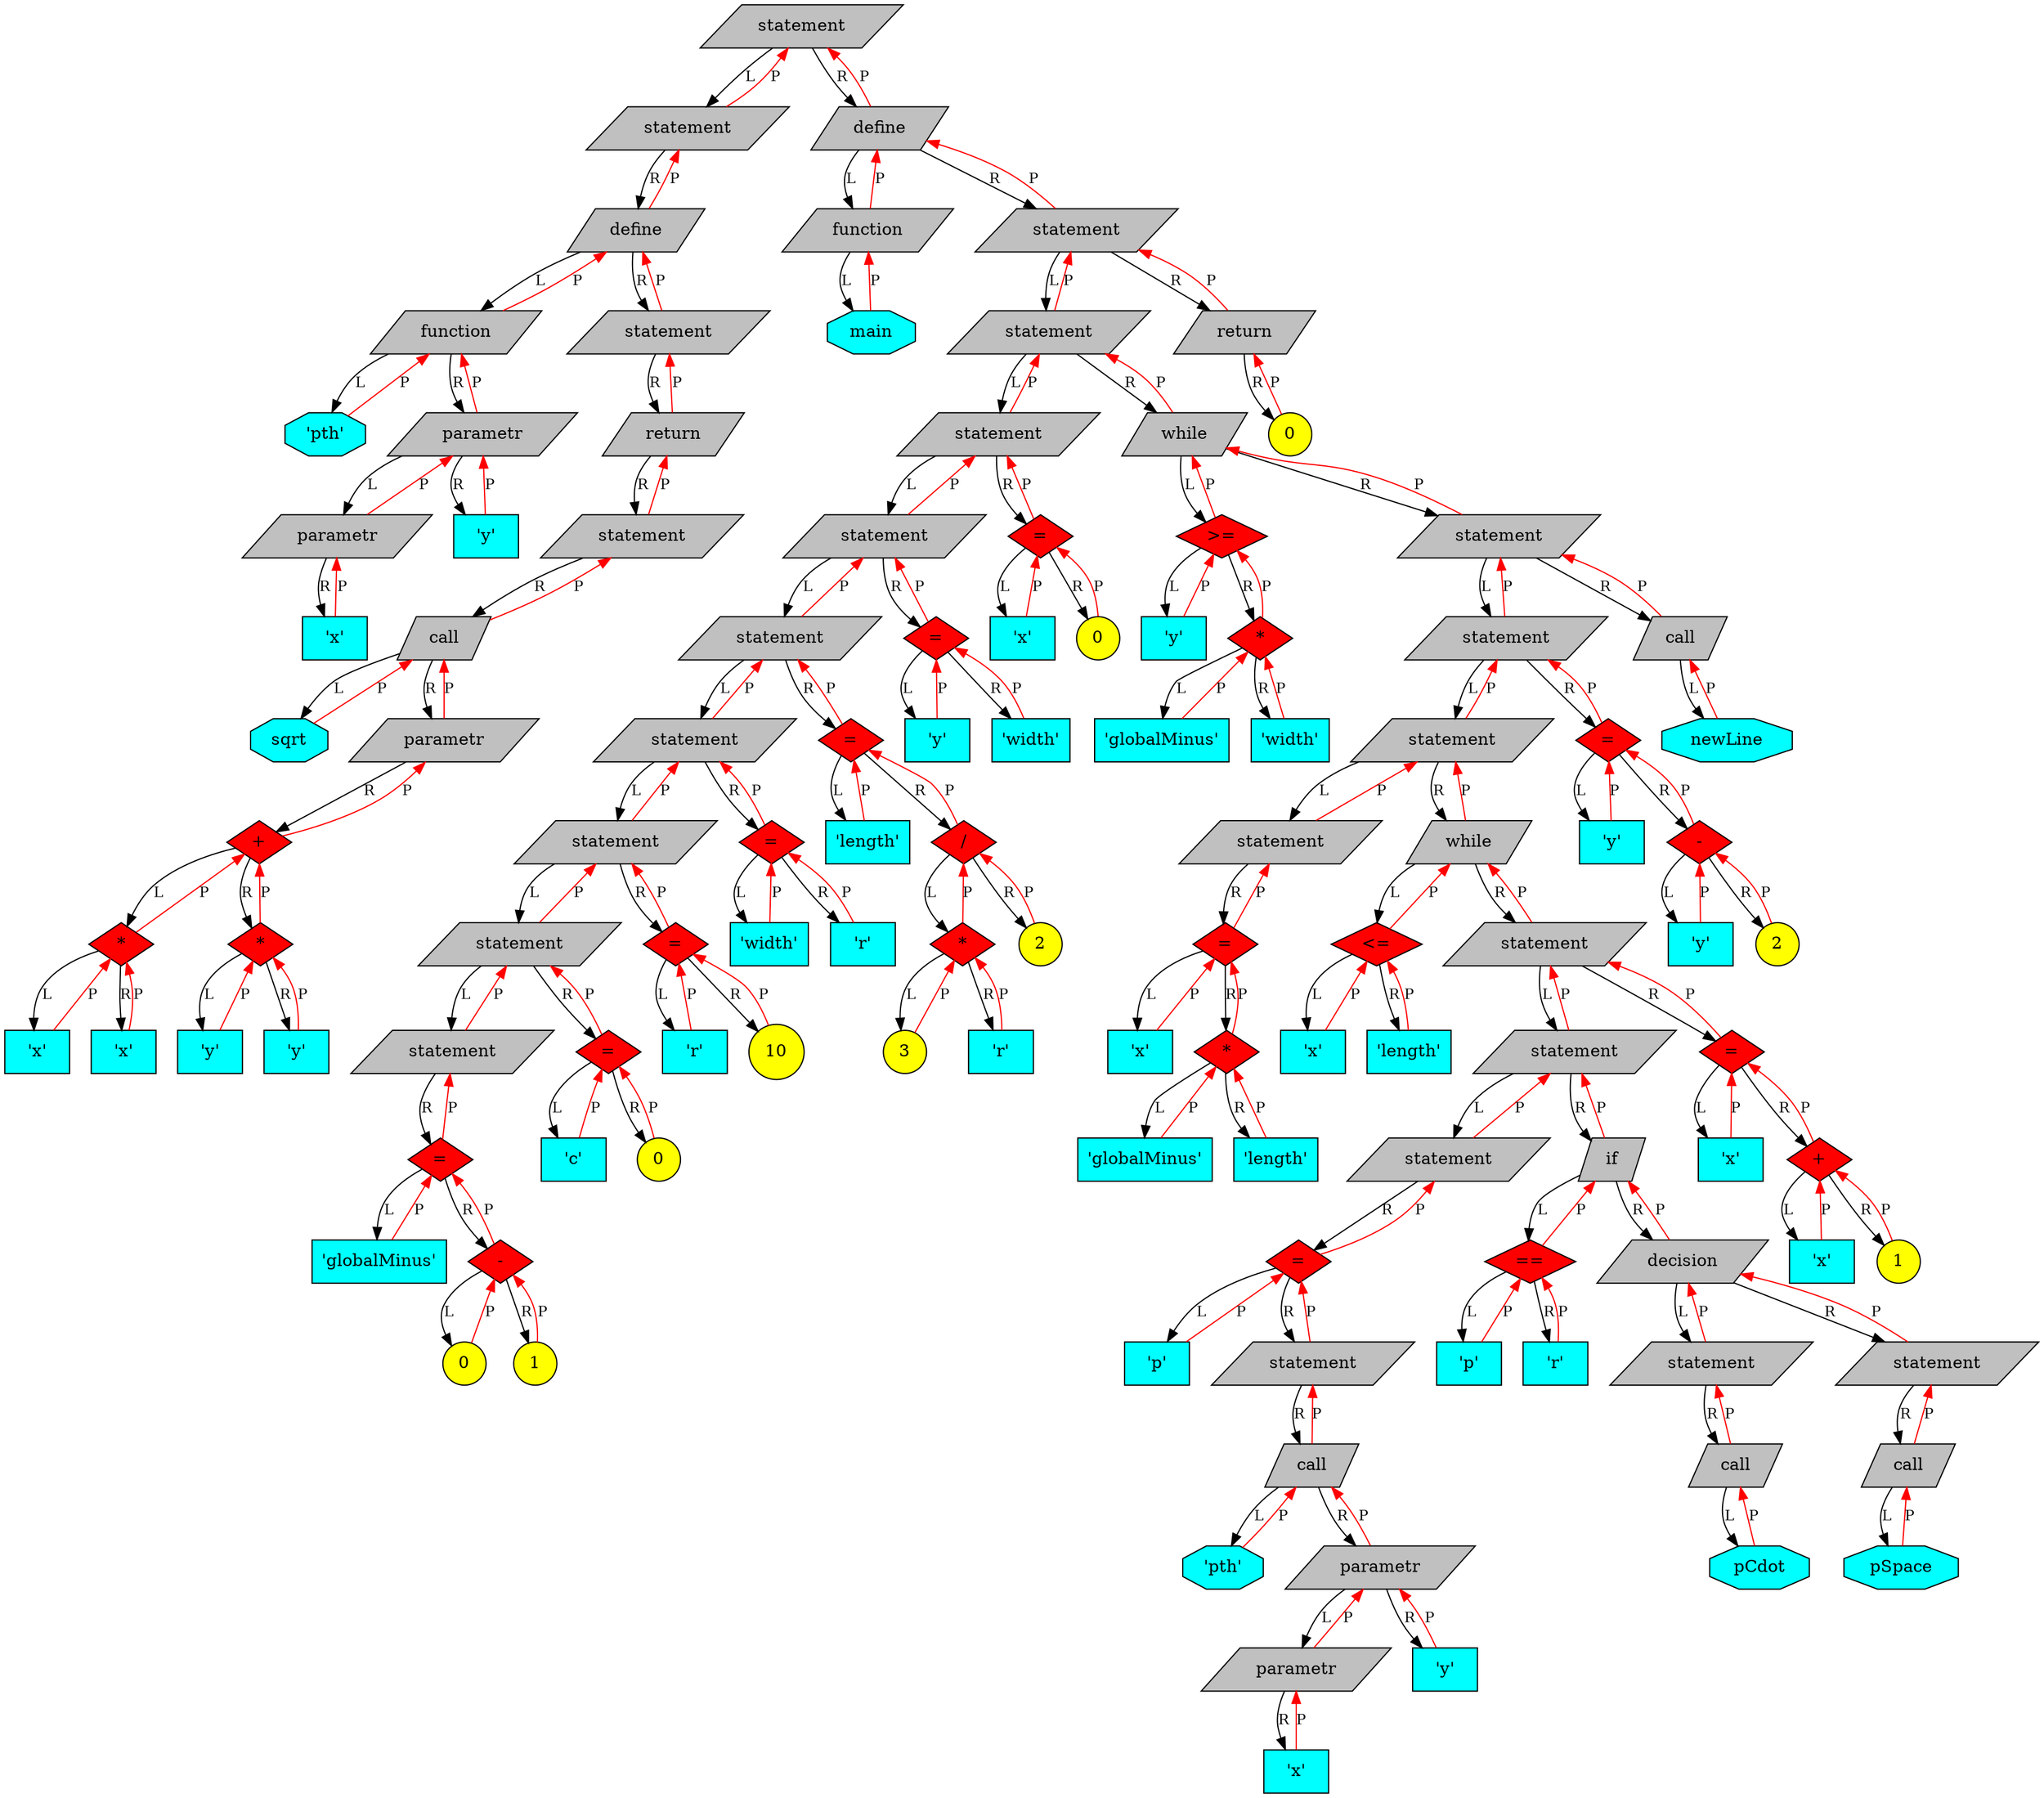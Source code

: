 digraph Tree{

	rankdir=UD;

	node[fontsize=14];

	94722896757504[shape=record, shape=parallelogram, style="filled", fillcolor=grey, label="statement"];
	94722896683264[shape=record, shape=parallelogram, style="filled", fillcolor=grey, label="statement"];
	94722896683328[shape=record, shape=parallelogram, style="filled", fillcolor=grey, label="define"];
	94722896683808[shape=record, shape=parallelogram, style="filled", fillcolor=grey, label="function"];
	94722896684288[shape=record, shape=octagon, style="filled", fillcolor=cyan, label="'pth'"];
	94722896684480[shape=record, shape=parallelogram, style="filled", fillcolor=grey, label="parametr"];
	94722896684352[shape=record, shape=parallelogram, style="filled", fillcolor=grey, label="parametr"];
	94722896684416[shape=record, shape=rectangle, style="filled", fillcolor=cyan, label="'x'"];
	94722896684544[shape=record, shape=rectangle, style="filled", fillcolor=cyan, label="'y'"];
	94722896684608[shape=record, shape=parallelogram, style="filled", fillcolor=grey, label="statement"];
	94722896750912[shape=record, shape=parallelogram, style="filled", fillcolor=grey, label="return"];
	94722896751392[shape=record, shape=parallelogram, style="filled", fillcolor=grey, label="statement"];
	94722896751456[shape=record, shape=parallelogram, style="filled", fillcolor=grey, label="call"];
	94722896751936[shape=record, shape=octagon, style="filled", fillcolor=cyan, label="sqrt"];
	94722896752416[shape=record, shape=parallelogram, style="filled", fillcolor=grey, label="parametr"];
	94722896755360[shape=record, shape=diamond, style="filled", fillcolor=red, label="+"];
	94722896753440[shape=record, shape=diamond, style="filled", fillcolor=red, label="*"];
	94722896752480[shape=record, shape=rectangle, style="filled", fillcolor=cyan, label="'x'"];
	94722896752960[shape=record, shape=rectangle, style="filled", fillcolor=cyan, label="'x'"];
	94722896754880[shape=record, shape=diamond, style="filled", fillcolor=red, label="*"];
	94722896753920[shape=record, shape=rectangle, style="filled", fillcolor=cyan, label="'y'"];
	94722896754400[shape=record, shape=rectangle, style="filled", fillcolor=cyan, label="'y'"];
	94722896757568[shape=record, shape=parallelogram, style="filled", fillcolor=grey, label="define"];
	94722896758048[shape=record, shape=parallelogram, style="filled", fillcolor=grey, label="function"];
	94722896758528[shape=record, shape=octagon, style="filled", fillcolor=cyan, label="main"];
	94722896797984[shape=record, shape=parallelogram, style="filled", fillcolor=grey, label="statement"];
	94722896772416[shape=record, shape=parallelogram, style="filled", fillcolor=grey, label="statement"];
	94722896770912[shape=record, shape=parallelogram, style="filled", fillcolor=grey, label="statement"];
	94722896768992[shape=record, shape=parallelogram, style="filled", fillcolor=grey, label="statement"];
	94722896765984[shape=record, shape=parallelogram, style="filled", fillcolor=grey, label="statement"];
	94722896764064[shape=record, shape=parallelogram, style="filled", fillcolor=grey, label="statement"];
	94722896762560[shape=record, shape=parallelogram, style="filled", fillcolor=grey, label="statement"];
	94722896761056[shape=record, shape=parallelogram, style="filled", fillcolor=grey, label="statement"];
	94722896759008[shape=record, shape=parallelogram, style="filled", fillcolor=grey, label="statement"];
	94722896759072[shape=record, shape=diamond, style="filled", fillcolor=red, label="="];
	94722896759552[shape=record, shape=rectangle, style="filled", fillcolor=cyan, label="'globalMinus'"];
	94722896760160[shape=record, shape=diamond, style="filled", fillcolor=red, label="-"];
	94722896760032[shape=record, shape=circle, style="filled", fillcolor=yellow, label="0"];
	94722896760096[shape=record, shape=circle, style="filled", fillcolor=yellow, label="1"];
	94722896761120[shape=record, shape=diamond, style="filled", fillcolor=red, label="="];
	94722896761600[shape=record, shape=rectangle, style="filled", fillcolor=cyan, label="'c'"];
	94722896762080[shape=record, shape=circle, style="filled", fillcolor=yellow, label="0"];
	94722896762624[shape=record, shape=diamond, style="filled", fillcolor=red, label="="];
	94722896763104[shape=record, shape=rectangle, style="filled", fillcolor=cyan, label="'r'"];
	94722896763584[shape=record, shape=circle, style="filled", fillcolor=yellow, label="10"];
	94722896764128[shape=record, shape=diamond, style="filled", fillcolor=red, label="="];
	94722896764608[shape=record, shape=rectangle, style="filled", fillcolor=cyan, label="'width'"];
	94722896765088[shape=record, shape=rectangle, style="filled", fillcolor=cyan, label="'r'"];
	94722896766048[shape=record, shape=diamond, style="filled", fillcolor=red, label="="];
	94722896766528[shape=record, shape=rectangle, style="filled", fillcolor=cyan, label="'length'"];
	94722896768096[shape=record, shape=diamond, style="filled", fillcolor=red, label="/"];
	94722896767552[shape=record, shape=diamond, style="filled", fillcolor=red, label="*"];
	94722896767008[shape=record, shape=circle, style="filled", fillcolor=yellow, label="3"];
	94722896767072[shape=record, shape=rectangle, style="filled", fillcolor=cyan, label="'r'"];
	94722896768032[shape=record, shape=circle, style="filled", fillcolor=yellow, label="2"];
	94722896769056[shape=record, shape=diamond, style="filled", fillcolor=red, label="="];
	94722896769536[shape=record, shape=rectangle, style="filled", fillcolor=cyan, label="'y'"];
	94722896770016[shape=record, shape=rectangle, style="filled", fillcolor=cyan, label="'width'"];
	94722896770976[shape=record, shape=diamond, style="filled", fillcolor=red, label="="];
	94722896771456[shape=record, shape=rectangle, style="filled", fillcolor=cyan, label="'x'"];
	94722896771936[shape=record, shape=circle, style="filled", fillcolor=yellow, label="0"];
	94722896772480[shape=record, shape=parallelogram, style="filled", fillcolor=grey, label="while"];
	94722896774880[shape=record, shape=diamond, style="filled", fillcolor=red, label=">="];
	94722896772960[shape=record, shape=rectangle, style="filled", fillcolor=cyan, label="'y'"];
	94722896774400[shape=record, shape=diamond, style="filled", fillcolor=red, label="*"];
	94722896773440[shape=record, shape=rectangle, style="filled", fillcolor=cyan, label="'globalMinus'"];
	94722896773920[shape=record, shape=rectangle, style="filled", fillcolor=cyan, label="'width'"];
	94722896796128[shape=record, shape=parallelogram, style="filled", fillcolor=grey, label="statement"];
	94722896793664[shape=record, shape=parallelogram, style="filled", fillcolor=grey, label="statement"];
	94722896778240[shape=record, shape=parallelogram, style="filled", fillcolor=grey, label="statement"];
	94722896775360[shape=record, shape=parallelogram, style="filled", fillcolor=grey, label="statement"];
	94722896775424[shape=record, shape=diamond, style="filled", fillcolor=red, label="="];
	94722896775904[shape=record, shape=rectangle, style="filled", fillcolor=cyan, label="'x'"];
	94722896777344[shape=record, shape=diamond, style="filled", fillcolor=red, label="*"];
	94722896776384[shape=record, shape=rectangle, style="filled", fillcolor=cyan, label="'globalMinus'"];
	94722896776864[shape=record, shape=rectangle, style="filled", fillcolor=cyan, label="'length'"];
	94722896778304[shape=record, shape=parallelogram, style="filled", fillcolor=grey, label="while"];
	94722896779744[shape=record, shape=diamond, style="filled", fillcolor=red, label="<="];
	94722896778784[shape=record, shape=rectangle, style="filled", fillcolor=cyan, label="'x'"];
	94722896779264[shape=record, shape=rectangle, style="filled", fillcolor=cyan, label="'length'"];
	94722896790784[shape=record, shape=parallelogram, style="filled", fillcolor=grey, label="statement"];
	94722896785024[shape=record, shape=parallelogram, style="filled", fillcolor=grey, label="statement"];
	94722896780224[shape=record, shape=parallelogram, style="filled", fillcolor=grey, label="statement"];
	94722896780288[shape=record, shape=diamond, style="filled", fillcolor=red, label="="];
	94722896780768[shape=record, shape=rectangle, style="filled", fillcolor=cyan, label="'p'"];
	94722896781248[shape=record, shape=parallelogram, style="filled", fillcolor=grey, label="statement"];
	94722896781312[shape=record, shape=parallelogram, style="filled", fillcolor=grey, label="call"];
	94722896781792[shape=record, shape=octagon, style="filled", fillcolor=cyan, label="'pth'"];
	94722896783232[shape=record, shape=parallelogram, style="filled", fillcolor=grey, label="parametr"];
	94722896782272[shape=record, shape=parallelogram, style="filled", fillcolor=grey, label="parametr"];
	94722896782336[shape=record, shape=rectangle, style="filled", fillcolor=cyan, label="'x'"];
	94722896783296[shape=record, shape=rectangle, style="filled", fillcolor=cyan, label="'y'"];
	94722896785088[shape=record, shape=parallelogram, style="filled", fillcolor=grey, label="if"];
	94722896786528[shape=record, shape=diamond, style="filled", fillcolor=red, label="=="];
	94722896785568[shape=record, shape=rectangle, style="filled", fillcolor=cyan, label="'p'"];
	94722896786048[shape=record, shape=rectangle, style="filled", fillcolor=cyan, label="'r'"];
	94722896787008[shape=record, shape=parallelogram, style="filled", fillcolor=grey, label="decision"];
	94722896787488[shape=record, shape=parallelogram, style="filled", fillcolor=grey, label="statement"];
	94722896787552[shape=record, shape=parallelogram, style="filled", fillcolor=grey, label="call"];
	94722896788032[shape=record, shape=octagon, style="filled", fillcolor=cyan, label="pCdot"];
	94722896788928[shape=record, shape=parallelogram, style="filled", fillcolor=grey, label="statement"];
	94722896788992[shape=record, shape=parallelogram, style="filled", fillcolor=grey, label="call"];
	94722896789472[shape=record, shape=octagon, style="filled", fillcolor=cyan, label="pSpace"];
	94722896790848[shape=record, shape=diamond, style="filled", fillcolor=red, label="="];
	94722896791328[shape=record, shape=rectangle, style="filled", fillcolor=cyan, label="'x'"];
	94722896792352[shape=record, shape=diamond, style="filled", fillcolor=red, label="+"];
	94722896791808[shape=record, shape=rectangle, style="filled", fillcolor=cyan, label="'x'"];
	94722896792288[shape=record, shape=circle, style="filled", fillcolor=yellow, label="1"];
	94722896793728[shape=record, shape=diamond, style="filled", fillcolor=red, label="="];
	94722896794208[shape=record, shape=rectangle, style="filled", fillcolor=cyan, label="'y'"];
	94722896795232[shape=record, shape=diamond, style="filled", fillcolor=red, label="-"];
	94722896794688[shape=record, shape=rectangle, style="filled", fillcolor=cyan, label="'y'"];
	94722896795168[shape=record, shape=circle, style="filled", fillcolor=yellow, label="2"];
	94722896796192[shape=record, shape=parallelogram, style="filled", fillcolor=grey, label="call"];
	94722896796672[shape=record, shape=octagon, style="filled", fillcolor=cyan, label="newLine"];
	94722896798048[shape=record, shape=parallelogram, style="filled", fillcolor=grey, label="return"];
	94722896798528[shape=record, shape=circle, style="filled", fillcolor=yellow, label="0"];

	94722896757504 -> 94722896683264[label = "L", fontsize=12]
	94722896757504 -> 94722896757568[label = "R", fontsize=12]
	94722896683264 -> 94722896757504[label = "P", color=red, fontsize=12]
	94722896683264 -> 94722896683328[label = "R", fontsize=12]
	94722896683328 -> 94722896683264[label = "P", color=red, fontsize=12]
	94722896683328 -> 94722896683808[label = "L", fontsize=12]
	94722896683328 -> 94722896684608[label = "R", fontsize=12]
	94722896683808 -> 94722896683328[label = "P", color=red, fontsize=12]
	94722896683808 -> 94722896684288[label = "L", fontsize=12]
	94722896683808 -> 94722896684480[label = "R", fontsize=12]
	94722896684288 -> 94722896683808[label = "P", color=red, fontsize=12]
	94722896684480 -> 94722896683808[label = "P", color=red, fontsize=12]
	94722896684480 -> 94722896684352[label = "L", fontsize=12]
	94722896684480 -> 94722896684544[label = "R", fontsize=12]
	94722896684352 -> 94722896684480[label = "P", color=red, fontsize=12]
	94722896684352 -> 94722896684416[label = "R", fontsize=12]
	94722896684416 -> 94722896684352[label = "P", color=red, fontsize=12]
	94722896684544 -> 94722896684480[label = "P", color=red, fontsize=12]
	94722896684608 -> 94722896683328[label = "P", color=red, fontsize=12]
	94722896684608 -> 94722896750912[label = "R", fontsize=12]
	94722896750912 -> 94722896684608[label = "P", color=red, fontsize=12]
	94722896750912 -> 94722896751392[label = "R", fontsize=12]
	94722896751392 -> 94722896750912[label = "P", color=red, fontsize=12]
	94722896751392 -> 94722896751456[label = "R", fontsize=12]
	94722896751456 -> 94722896751392[label = "P", color=red, fontsize=12]
	94722896751456 -> 94722896751936[label = "L", fontsize=12]
	94722896751456 -> 94722896752416[label = "R", fontsize=12]
	94722896751936 -> 94722896751456[label = "P", color=red, fontsize=12]
	94722896752416 -> 94722896751456[label = "P", color=red, fontsize=12]
	94722896752416 -> 94722896755360[label = "R", fontsize=12]
	94722896755360 -> 94722896752416[label = "P", color=red, fontsize=12]
	94722896755360 -> 94722896753440[label = "L", fontsize=12]
	94722896755360 -> 94722896754880[label = "R", fontsize=12]
	94722896753440 -> 94722896755360[label = "P", color=red, fontsize=12]
	94722896753440 -> 94722896752480[label = "L", fontsize=12]
	94722896753440 -> 94722896752960[label = "R", fontsize=12]
	94722896752480 -> 94722896753440[label = "P", color=red, fontsize=12]
	94722896752960 -> 94722896753440[label = "P", color=red, fontsize=12]
	94722896754880 -> 94722896755360[label = "P", color=red, fontsize=12]
	94722896754880 -> 94722896753920[label = "L", fontsize=12]
	94722896754880 -> 94722896754400[label = "R", fontsize=12]
	94722896753920 -> 94722896754880[label = "P", color=red, fontsize=12]
	94722896754400 -> 94722896754880[label = "P", color=red, fontsize=12]
	94722896757568 -> 94722896757504[label = "P", color=red, fontsize=12]
	94722896757568 -> 94722896758048[label = "L", fontsize=12]
	94722896757568 -> 94722896797984[label = "R", fontsize=12]
	94722896758048 -> 94722896757568[label = "P", color=red, fontsize=12]
	94722896758048 -> 94722896758528[label = "L", fontsize=12]
	94722896758528 -> 94722896758048[label = "P", color=red, fontsize=12]
	94722896797984 -> 94722896757568[label = "P", color=red, fontsize=12]
	94722896797984 -> 94722896772416[label = "L", fontsize=12]
	94722896797984 -> 94722896798048[label = "R", fontsize=12]
	94722896772416 -> 94722896797984[label = "P", color=red, fontsize=12]
	94722896772416 -> 94722896770912[label = "L", fontsize=12]
	94722896772416 -> 94722896772480[label = "R", fontsize=12]
	94722896770912 -> 94722896772416[label = "P", color=red, fontsize=12]
	94722896770912 -> 94722896768992[label = "L", fontsize=12]
	94722896770912 -> 94722896770976[label = "R", fontsize=12]
	94722896768992 -> 94722896770912[label = "P", color=red, fontsize=12]
	94722896768992 -> 94722896765984[label = "L", fontsize=12]
	94722896768992 -> 94722896769056[label = "R", fontsize=12]
	94722896765984 -> 94722896768992[label = "P", color=red, fontsize=12]
	94722896765984 -> 94722896764064[label = "L", fontsize=12]
	94722896765984 -> 94722896766048[label = "R", fontsize=12]
	94722896764064 -> 94722896765984[label = "P", color=red, fontsize=12]
	94722896764064 -> 94722896762560[label = "L", fontsize=12]
	94722896764064 -> 94722896764128[label = "R", fontsize=12]
	94722896762560 -> 94722896764064[label = "P", color=red, fontsize=12]
	94722896762560 -> 94722896761056[label = "L", fontsize=12]
	94722896762560 -> 94722896762624[label = "R", fontsize=12]
	94722896761056 -> 94722896762560[label = "P", color=red, fontsize=12]
	94722896761056 -> 94722896759008[label = "L", fontsize=12]
	94722896761056 -> 94722896761120[label = "R", fontsize=12]
	94722896759008 -> 94722896761056[label = "P", color=red, fontsize=12]
	94722896759008 -> 94722896759072[label = "R", fontsize=12]
	94722896759072 -> 94722896759008[label = "P", color=red, fontsize=12]
	94722896759072 -> 94722896759552[label = "L", fontsize=12]
	94722896759072 -> 94722896760160[label = "R", fontsize=12]
	94722896759552 -> 94722896759072[label = "P", color=red, fontsize=12]
	94722896760160 -> 94722896759072[label = "P", color=red, fontsize=12]
	94722896760160 -> 94722896760032[label = "L", fontsize=12]
	94722896760160 -> 94722896760096[label = "R", fontsize=12]
	94722896760032 -> 94722896760160[label = "P", color=red, fontsize=12]
	94722896760096 -> 94722896760160[label = "P", color=red, fontsize=12]
	94722896761120 -> 94722896761056[label = "P", color=red, fontsize=12]
	94722896761120 -> 94722896761600[label = "L", fontsize=12]
	94722896761120 -> 94722896762080[label = "R", fontsize=12]
	94722896761600 -> 94722896761120[label = "P", color=red, fontsize=12]
	94722896762080 -> 94722896761120[label = "P", color=red, fontsize=12]
	94722896762624 -> 94722896762560[label = "P", color=red, fontsize=12]
	94722896762624 -> 94722896763104[label = "L", fontsize=12]
	94722896762624 -> 94722896763584[label = "R", fontsize=12]
	94722896763104 -> 94722896762624[label = "P", color=red, fontsize=12]
	94722896763584 -> 94722896762624[label = "P", color=red, fontsize=12]
	94722896764128 -> 94722896764064[label = "P", color=red, fontsize=12]
	94722896764128 -> 94722896764608[label = "L", fontsize=12]
	94722896764128 -> 94722896765088[label = "R", fontsize=12]
	94722896764608 -> 94722896764128[label = "P", color=red, fontsize=12]
	94722896765088 -> 94722896764128[label = "P", color=red, fontsize=12]
	94722896766048 -> 94722896765984[label = "P", color=red, fontsize=12]
	94722896766048 -> 94722896766528[label = "L", fontsize=12]
	94722896766048 -> 94722896768096[label = "R", fontsize=12]
	94722896766528 -> 94722896766048[label = "P", color=red, fontsize=12]
	94722896768096 -> 94722896766048[label = "P", color=red, fontsize=12]
	94722896768096 -> 94722896767552[label = "L", fontsize=12]
	94722896768096 -> 94722896768032[label = "R", fontsize=12]
	94722896767552 -> 94722896768096[label = "P", color=red, fontsize=12]
	94722896767552 -> 94722896767008[label = "L", fontsize=12]
	94722896767552 -> 94722896767072[label = "R", fontsize=12]
	94722896767008 -> 94722896767552[label = "P", color=red, fontsize=12]
	94722896767072 -> 94722896767552[label = "P", color=red, fontsize=12]
	94722896768032 -> 94722896768096[label = "P", color=red, fontsize=12]
	94722896769056 -> 94722896768992[label = "P", color=red, fontsize=12]
	94722896769056 -> 94722896769536[label = "L", fontsize=12]
	94722896769056 -> 94722896770016[label = "R", fontsize=12]
	94722896769536 -> 94722896769056[label = "P", color=red, fontsize=12]
	94722896770016 -> 94722896769056[label = "P", color=red, fontsize=12]
	94722896770976 -> 94722896770912[label = "P", color=red, fontsize=12]
	94722896770976 -> 94722896771456[label = "L", fontsize=12]
	94722896770976 -> 94722896771936[label = "R", fontsize=12]
	94722896771456 -> 94722896770976[label = "P", color=red, fontsize=12]
	94722896771936 -> 94722896770976[label = "P", color=red, fontsize=12]
	94722896772480 -> 94722896772416[label = "P", color=red, fontsize=12]
	94722896772480 -> 94722896774880[label = "L", fontsize=12]
	94722896772480 -> 94722896796128[label = "R", fontsize=12]
	94722896774880 -> 94722896772480[label = "P", color=red, fontsize=12]
	94722896774880 -> 94722896772960[label = "L", fontsize=12]
	94722896774880 -> 94722896774400[label = "R", fontsize=12]
	94722896772960 -> 94722896774880[label = "P", color=red, fontsize=12]
	94722896774400 -> 94722896774880[label = "P", color=red, fontsize=12]
	94722896774400 -> 94722896773440[label = "L", fontsize=12]
	94722896774400 -> 94722896773920[label = "R", fontsize=12]
	94722896773440 -> 94722896774400[label = "P", color=red, fontsize=12]
	94722896773920 -> 94722896774400[label = "P", color=red, fontsize=12]
	94722896796128 -> 94722896772480[label = "P", color=red, fontsize=12]
	94722896796128 -> 94722896793664[label = "L", fontsize=12]
	94722896796128 -> 94722896796192[label = "R", fontsize=12]
	94722896793664 -> 94722896796128[label = "P", color=red, fontsize=12]
	94722896793664 -> 94722896778240[label = "L", fontsize=12]
	94722896793664 -> 94722896793728[label = "R", fontsize=12]
	94722896778240 -> 94722896793664[label = "P", color=red, fontsize=12]
	94722896778240 -> 94722896775360[label = "L", fontsize=12]
	94722896778240 -> 94722896778304[label = "R", fontsize=12]
	94722896775360 -> 94722896778240[label = "P", color=red, fontsize=12]
	94722896775360 -> 94722896775424[label = "R", fontsize=12]
	94722896775424 -> 94722896775360[label = "P", color=red, fontsize=12]
	94722896775424 -> 94722896775904[label = "L", fontsize=12]
	94722896775424 -> 94722896777344[label = "R", fontsize=12]
	94722896775904 -> 94722896775424[label = "P", color=red, fontsize=12]
	94722896777344 -> 94722896775424[label = "P", color=red, fontsize=12]
	94722896777344 -> 94722896776384[label = "L", fontsize=12]
	94722896777344 -> 94722896776864[label = "R", fontsize=12]
	94722896776384 -> 94722896777344[label = "P", color=red, fontsize=12]
	94722896776864 -> 94722896777344[label = "P", color=red, fontsize=12]
	94722896778304 -> 94722896778240[label = "P", color=red, fontsize=12]
	94722896778304 -> 94722896779744[label = "L", fontsize=12]
	94722896778304 -> 94722896790784[label = "R", fontsize=12]
	94722896779744 -> 94722896778304[label = "P", color=red, fontsize=12]
	94722896779744 -> 94722896778784[label = "L", fontsize=12]
	94722896779744 -> 94722896779264[label = "R", fontsize=12]
	94722896778784 -> 94722896779744[label = "P", color=red, fontsize=12]
	94722896779264 -> 94722896779744[label = "P", color=red, fontsize=12]
	94722896790784 -> 94722896778304[label = "P", color=red, fontsize=12]
	94722896790784 -> 94722896785024[label = "L", fontsize=12]
	94722896790784 -> 94722896790848[label = "R", fontsize=12]
	94722896785024 -> 94722896790784[label = "P", color=red, fontsize=12]
	94722896785024 -> 94722896780224[label = "L", fontsize=12]
	94722896785024 -> 94722896785088[label = "R", fontsize=12]
	94722896780224 -> 94722896785024[label = "P", color=red, fontsize=12]
	94722896780224 -> 94722896780288[label = "R", fontsize=12]
	94722896780288 -> 94722896780224[label = "P", color=red, fontsize=12]
	94722896780288 -> 94722896780768[label = "L", fontsize=12]
	94722896780288 -> 94722896781248[label = "R", fontsize=12]
	94722896780768 -> 94722896780288[label = "P", color=red, fontsize=12]
	94722896781248 -> 94722896780288[label = "P", color=red, fontsize=12]
	94722896781248 -> 94722896781312[label = "R", fontsize=12]
	94722896781312 -> 94722896781248[label = "P", color=red, fontsize=12]
	94722896781312 -> 94722896781792[label = "L", fontsize=12]
	94722896781312 -> 94722896783232[label = "R", fontsize=12]
	94722896781792 -> 94722896781312[label = "P", color=red, fontsize=12]
	94722896783232 -> 94722896781312[label = "P", color=red, fontsize=12]
	94722896783232 -> 94722896782272[label = "L", fontsize=12]
	94722896783232 -> 94722896783296[label = "R", fontsize=12]
	94722896782272 -> 94722896783232[label = "P", color=red, fontsize=12]
	94722896782272 -> 94722896782336[label = "R", fontsize=12]
	94722896782336 -> 94722896782272[label = "P", color=red, fontsize=12]
	94722896783296 -> 94722896783232[label = "P", color=red, fontsize=12]
	94722896785088 -> 94722896785024[label = "P", color=red, fontsize=12]
	94722896785088 -> 94722896786528[label = "L", fontsize=12]
	94722896785088 -> 94722896787008[label = "R", fontsize=12]
	94722896786528 -> 94722896785088[label = "P", color=red, fontsize=12]
	94722896786528 -> 94722896785568[label = "L", fontsize=12]
	94722896786528 -> 94722896786048[label = "R", fontsize=12]
	94722896785568 -> 94722896786528[label = "P", color=red, fontsize=12]
	94722896786048 -> 94722896786528[label = "P", color=red, fontsize=12]
	94722896787008 -> 94722896785088[label = "P", color=red, fontsize=12]
	94722896787008 -> 94722896787488[label = "L", fontsize=12]
	94722896787008 -> 94722896788928[label = "R", fontsize=12]
	94722896787488 -> 94722896787008[label = "P", color=red, fontsize=12]
	94722896787488 -> 94722896787552[label = "R", fontsize=12]
	94722896787552 -> 94722896787488[label = "P", color=red, fontsize=12]
	94722896787552 -> 94722896788032[label = "L", fontsize=12]
	94722896788032 -> 94722896787552[label = "P", color=red, fontsize=12]
	94722896788928 -> 94722896787008[label = "P", color=red, fontsize=12]
	94722896788928 -> 94722896788992[label = "R", fontsize=12]
	94722896788992 -> 94722896788928[label = "P", color=red, fontsize=12]
	94722896788992 -> 94722896789472[label = "L", fontsize=12]
	94722896789472 -> 94722896788992[label = "P", color=red, fontsize=12]
	94722896790848 -> 94722896790784[label = "P", color=red, fontsize=12]
	94722896790848 -> 94722896791328[label = "L", fontsize=12]
	94722896790848 -> 94722896792352[label = "R", fontsize=12]
	94722896791328 -> 94722896790848[label = "P", color=red, fontsize=12]
	94722896792352 -> 94722896790848[label = "P", color=red, fontsize=12]
	94722896792352 -> 94722896791808[label = "L", fontsize=12]
	94722896792352 -> 94722896792288[label = "R", fontsize=12]
	94722896791808 -> 94722896792352[label = "P", color=red, fontsize=12]
	94722896792288 -> 94722896792352[label = "P", color=red, fontsize=12]
	94722896793728 -> 94722896793664[label = "P", color=red, fontsize=12]
	94722896793728 -> 94722896794208[label = "L", fontsize=12]
	94722896793728 -> 94722896795232[label = "R", fontsize=12]
	94722896794208 -> 94722896793728[label = "P", color=red, fontsize=12]
	94722896795232 -> 94722896793728[label = "P", color=red, fontsize=12]
	94722896795232 -> 94722896794688[label = "L", fontsize=12]
	94722896795232 -> 94722896795168[label = "R", fontsize=12]
	94722896794688 -> 94722896795232[label = "P", color=red, fontsize=12]
	94722896795168 -> 94722896795232[label = "P", color=red, fontsize=12]
	94722896796192 -> 94722896796128[label = "P", color=red, fontsize=12]
	94722896796192 -> 94722896796672[label = "L", fontsize=12]
	94722896796672 -> 94722896796192[label = "P", color=red, fontsize=12]
	94722896798048 -> 94722896797984[label = "P", color=red, fontsize=12]
	94722896798048 -> 94722896798528[label = "R", fontsize=12]
	94722896798528 -> 94722896798048[label = "P", color=red, fontsize=12]

}
